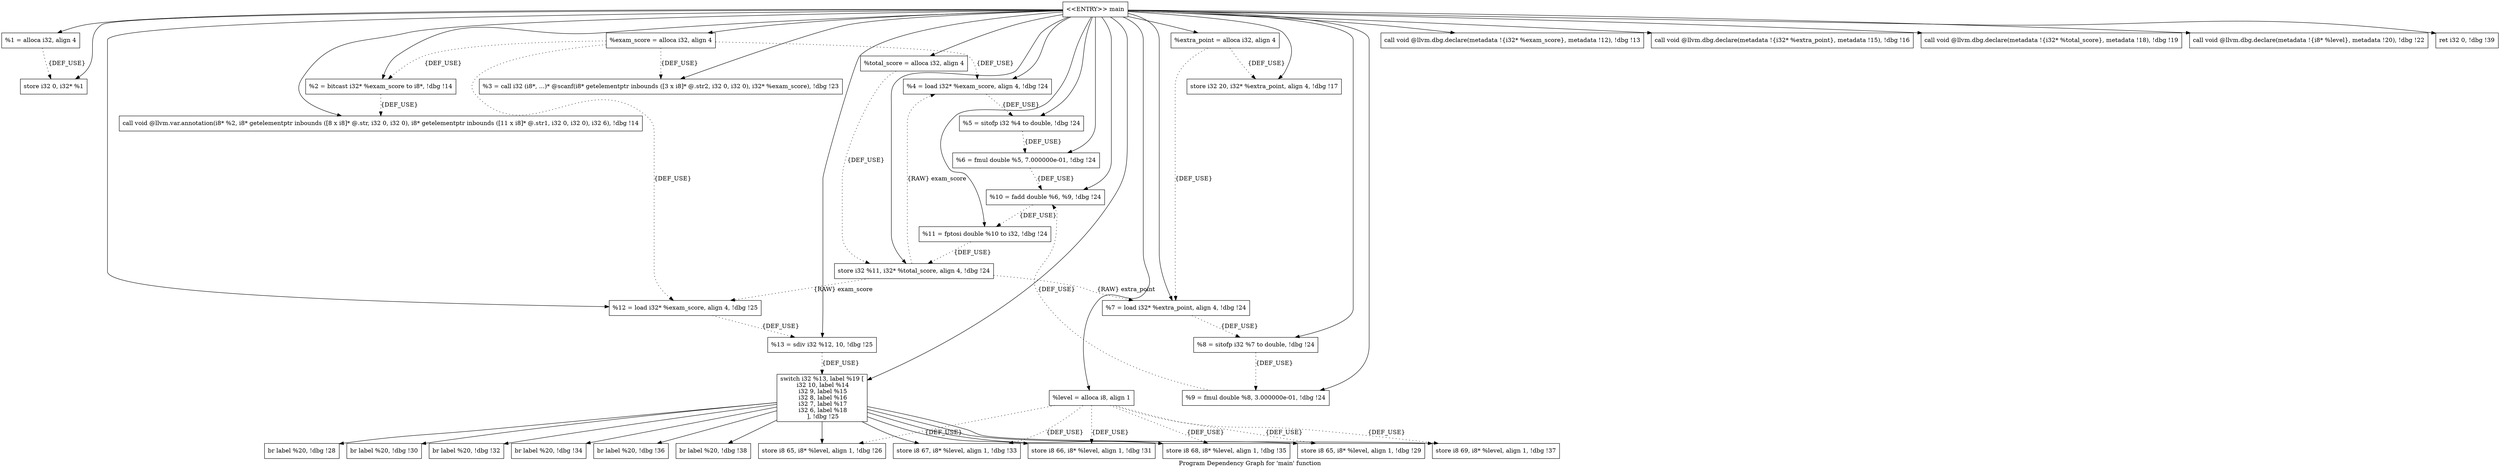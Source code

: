 digraph "Program Dependency Graph for 'main' function" {
	label="Program Dependency Graph for 'main' function";

	Node0x348f0b0 [shape=record,label="{  %1 = alloca i32, align 4}"];
	Node0x348f0b0 -> Node0x348f890[style=dotted,label = "{DEF_USE}" ];
	Node0x348f890 [shape=record,label="{  store i32 0, i32* %1}"];
	Node0x348f900 [shape=record,label="{  %exam_score = alloca i32, align 4}"];
	Node0x348f900 -> Node0x348f9a0[style=dotted,label = "{DEF_USE}" ];
	Node0x348f900 -> Node0x348fa10[style=dotted,label = "{DEF_USE}" ];
	Node0x348f900 -> Node0x348fa80[style=dotted,label = "{DEF_USE}" ];
	Node0x348f900 -> Node0x348f970[style=dotted,label = "{DEF_USE}" ];
	Node0x348f9a0 [shape=record,label="{  %2 = bitcast i32* %exam_score to i8*, !dbg !14}"];
	Node0x348f9a0 -> Node0x3490260[style=dotted,label = "{DEF_USE}" ];
	Node0x348fa10 [shape=record,label="{  %3 = call i32 (i8*, ...)* @scanf(i8* getelementptr inbounds ([3 x i8]* @.str2, i32 0, i32 0), i32* %exam_score), !dbg !23}"];
	Node0x348fa80 [shape=record,label="{  %4 = load i32* %exam_score, align 4, !dbg !24}"];
	Node0x348fa80 -> Node0x348e2f0[style=dotted,label = "{DEF_USE}" ];
	Node0x348f970 [shape=record,label="{  %12 = load i32* %exam_score, align 4, !dbg !25}"];
	Node0x348f970 -> Node0x34905e0[style=dotted,label = "{DEF_USE}" ];
	Node0x348fb30 [shape=record,label="{  %extra_point = alloca i32, align 4}"];
	Node0x348fb30 -> Node0x348fba0[style=dotted,label = "{DEF_USE}" ];
	Node0x348fb30 -> Node0x348fca0[style=dotted,label = "{DEF_USE}" ];
	Node0x348fba0 [shape=record,label="{  store i32 20, i32* %extra_point, align 4, !dbg !17}"];
	Node0x348fca0 [shape=record,label="{  %7 = load i32* %extra_point, align 4, !dbg !24}"];
	Node0x348fca0 -> Node0x34903f0[style=dotted,label = "{DEF_USE}" ];
	Node0x348fd40 [shape=record,label="{  %total_score = alloca i32, align 4}"];
	Node0x348fd40 -> Node0x348fdb0[style=dotted,label = "{DEF_USE}" ];
	Node0x348fdb0 [shape=record,label="{  store i32 %11, i32* %total_score, align 4, !dbg !24}"];
	Node0x348fdb0 -> Node0x348fa80[style=dotted,label = "{RAW} exam_score"];
	Node0x348fdb0 -> Node0x348fca0[style=dotted,label = "{RAW} extra_point"];
	Node0x348fdb0 -> Node0x348f970[style=dotted,label = "{RAW} exam_score"];
	Node0x348fe20 [shape=record,label="{  %level = alloca i8, align 1}"];
	Node0x348fe20 -> Node0x348fe90[style=dotted,label = "{DEF_USE}" ];
	Node0x348fe20 -> Node0x348ff00[style=dotted,label = "{DEF_USE}" ];
	Node0x348fe20 -> Node0x348ffa0[style=dotted,label = "{DEF_USE}" ];
	Node0x348fe20 -> Node0x348ff70[style=dotted,label = "{DEF_USE}" ];
	Node0x348fe20 -> Node0x348fc10[style=dotted,label = "{DEF_USE}" ];
	Node0x348fe20 -> Node0x34901f0[style=dotted,label = "{DEF_USE}" ];
	Node0x348fe90 [shape=record,label="{  store i8 65, i8* %level, align 1, !dbg !26}"];
	Node0x348ff00 [shape=record,label="{  store i8 65, i8* %level, align 1, !dbg !29}"];
	Node0x348ffa0 [shape=record,label="{  store i8 66, i8* %level, align 1, !dbg !31}"];
	Node0x348ff70 [shape=record,label="{  store i8 67, i8* %level, align 1, !dbg !33}"];
	Node0x348fc10 [shape=record,label="{  store i8 68, i8* %level, align 1, !dbg !35}"];
	Node0x34901f0 [shape=record,label="{  store i8 69, i8* %level, align 1, !dbg !37}"];
	Node0x3490260 [shape=record,label="{  call void @llvm.var.annotation(i8* %2, i8* getelementptr inbounds ([8 x i8]* @.str, i32 0, i32 0), i8* getelementptr inbounds ([11 x i8]* @.str1, i32 0, i32 0), i32 6), !dbg !14}"];
	Node0x348e2f0 [shape=record,label="{  %5 = sitofp i32 %4 to double, !dbg !24}"];
	Node0x348e2f0 -> Node0x3490310[style=dotted,label = "{DEF_USE}" ];
	Node0x3490310 [shape=record,label="{  %6 = fmul double %5, 7.000000e-01, !dbg !24}"];
	Node0x3490310 -> Node0x3490380[style=dotted,label = "{DEF_USE}" ];
	Node0x3490380 [shape=record,label="{  %10 = fadd double %6, %9, !dbg !24}"];
	Node0x3490380 -> Node0x3490510[style=dotted,label = "{DEF_USE}" ];
	Node0x34903f0 [shape=record,label="{  %8 = sitofp i32 %7 to double, !dbg !24}"];
	Node0x34903f0 -> Node0x3490460[style=dotted,label = "{DEF_USE}" ];
	Node0x3490460 [shape=record,label="{  %9 = fmul double %8, 3.000000e-01, !dbg !24}"];
	Node0x3490460 -> Node0x3490380[style=dotted,label = "{DEF_USE}" ];
	Node0x3490510 [shape=record,label="{  %11 = fptosi double %10 to i32, !dbg !24}"];
	Node0x3490510 -> Node0x348fdb0[style=dotted,label = "{DEF_USE}" ];
	Node0x34905e0 [shape=record,label="{  %13 = sdiv i32 %12, 10, !dbg !25}"];
	Node0x34905e0 -> Node0x34906a0[style=dotted,label = "{DEF_USE}" ];
	Node0x34906a0 [shape=record,label="{  switch i32 %13, label %19 [\n    i32 10, label %14\n    i32 9, label %15\n    i32 8, label %16\n    i32 7, label %17\n    i32 6, label %18\n  ], !dbg !25}"];
	Node0x34906a0 -> Node0x348fe90;
	Node0x34906a0 -> Node0x3490750;
	Node0x34906a0 -> Node0x348ff00;
	Node0x34906a0 -> Node0x34907c0;
	Node0x34906a0 -> Node0x348ffa0;
	Node0x34906a0 -> Node0x3490910;
	Node0x34906a0 -> Node0x348ff70;
	Node0x34906a0 -> Node0x3490980;
	Node0x34906a0 -> Node0x348fc10;
	Node0x34906a0 -> Node0x3490880;
	Node0x34906a0 -> Node0x34901f0;
	Node0x34906a0 -> Node0x3490050;
	Node0x3490750 [shape=record,label="{  br label %20, !dbg !28}"];
	Node0x34907c0 [shape=record,label="{  br label %20, !dbg !30}"];
	Node0x3490910 [shape=record,label="{  br label %20, !dbg !32}"];
	Node0x3490980 [shape=record,label="{  br label %20, !dbg !34}"];
	Node0x3490880 [shape=record,label="{  br label %20, !dbg !36}"];
	Node0x3490050 [shape=record,label="{  br label %20, !dbg !38}"];
	Node0x34900c0 [shape=record,label="{\<\<ENTRY\>\> main}"];
	Node0x34900c0 -> Node0x348f0b0;
	Node0x34900c0 -> Node0x348f900;
	Node0x34900c0 -> Node0x348fb30;
	Node0x34900c0 -> Node0x348fd40;
	Node0x34900c0 -> Node0x348fe20;
	Node0x34900c0 -> Node0x348f890;
	Node0x34900c0 -> Node0x3490130;
	Node0x34900c0 -> Node0x348f9a0;
	Node0x34900c0 -> Node0x3490260;
	Node0x34900c0 -> Node0x3490d10;
	Node0x34900c0 -> Node0x348fba0;
	Node0x34900c0 -> Node0x3490ef0;
	Node0x34900c0 -> Node0x3490f60;
	Node0x34900c0 -> Node0x348fa10;
	Node0x34900c0 -> Node0x348fa80;
	Node0x34900c0 -> Node0x348e2f0;
	Node0x34900c0 -> Node0x3490310;
	Node0x34900c0 -> Node0x348fca0;
	Node0x34900c0 -> Node0x34903f0;
	Node0x34900c0 -> Node0x3490460;
	Node0x34900c0 -> Node0x3490380;
	Node0x34900c0 -> Node0x3490510;
	Node0x34900c0 -> Node0x348fdb0;
	Node0x34900c0 -> Node0x348f970;
	Node0x34900c0 -> Node0x34905e0;
	Node0x34900c0 -> Node0x34906a0;
	Node0x34900c0 -> Node0x3490de0;
	Node0x3490130 [shape=record,label="{  call void @llvm.dbg.declare(metadata !\{i32* %exam_score\}, metadata !12), !dbg !13}"];
	Node0x3490d10 [shape=record,label="{  call void @llvm.dbg.declare(metadata !\{i32* %extra_point\}, metadata !15), !dbg !16}"];
	Node0x3490ef0 [shape=record,label="{  call void @llvm.dbg.declare(metadata !\{i32* %total_score\}, metadata !18), !dbg !19}"];
	Node0x3490f60 [shape=record,label="{  call void @llvm.dbg.declare(metadata !\{i8* %level\}, metadata !20), !dbg !22}"];
	Node0x3490de0 [shape=record,label="{  ret i32 0, !dbg !39}"];
}
